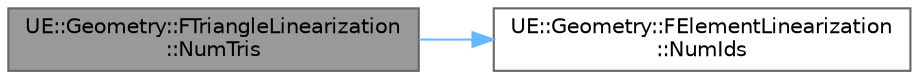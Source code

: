 digraph "UE::Geometry::FTriangleLinearization::NumTris"
{
 // INTERACTIVE_SVG=YES
 // LATEX_PDF_SIZE
  bgcolor="transparent";
  edge [fontname=Helvetica,fontsize=10,labelfontname=Helvetica,labelfontsize=10];
  node [fontname=Helvetica,fontsize=10,shape=box,height=0.2,width=0.4];
  rankdir="LR";
  Node1 [id="Node000001",label="UE::Geometry::FTriangleLinearization\l::NumTris",height=0.2,width=0.4,color="gray40", fillcolor="grey60", style="filled", fontcolor="black",tooltip=" "];
  Node1 -> Node2 [id="edge1_Node000001_Node000002",color="steelblue1",style="solid",tooltip=" "];
  Node2 [id="Node000002",label="UE::Geometry::FElementLinearization\l::NumIds",height=0.2,width=0.4,color="grey40", fillcolor="white", style="filled",URL="$d5/d4e/classUE_1_1Geometry_1_1FElementLinearization.html#a107907066c8df40195bd93bd7bbd2061",tooltip=" "];
}
